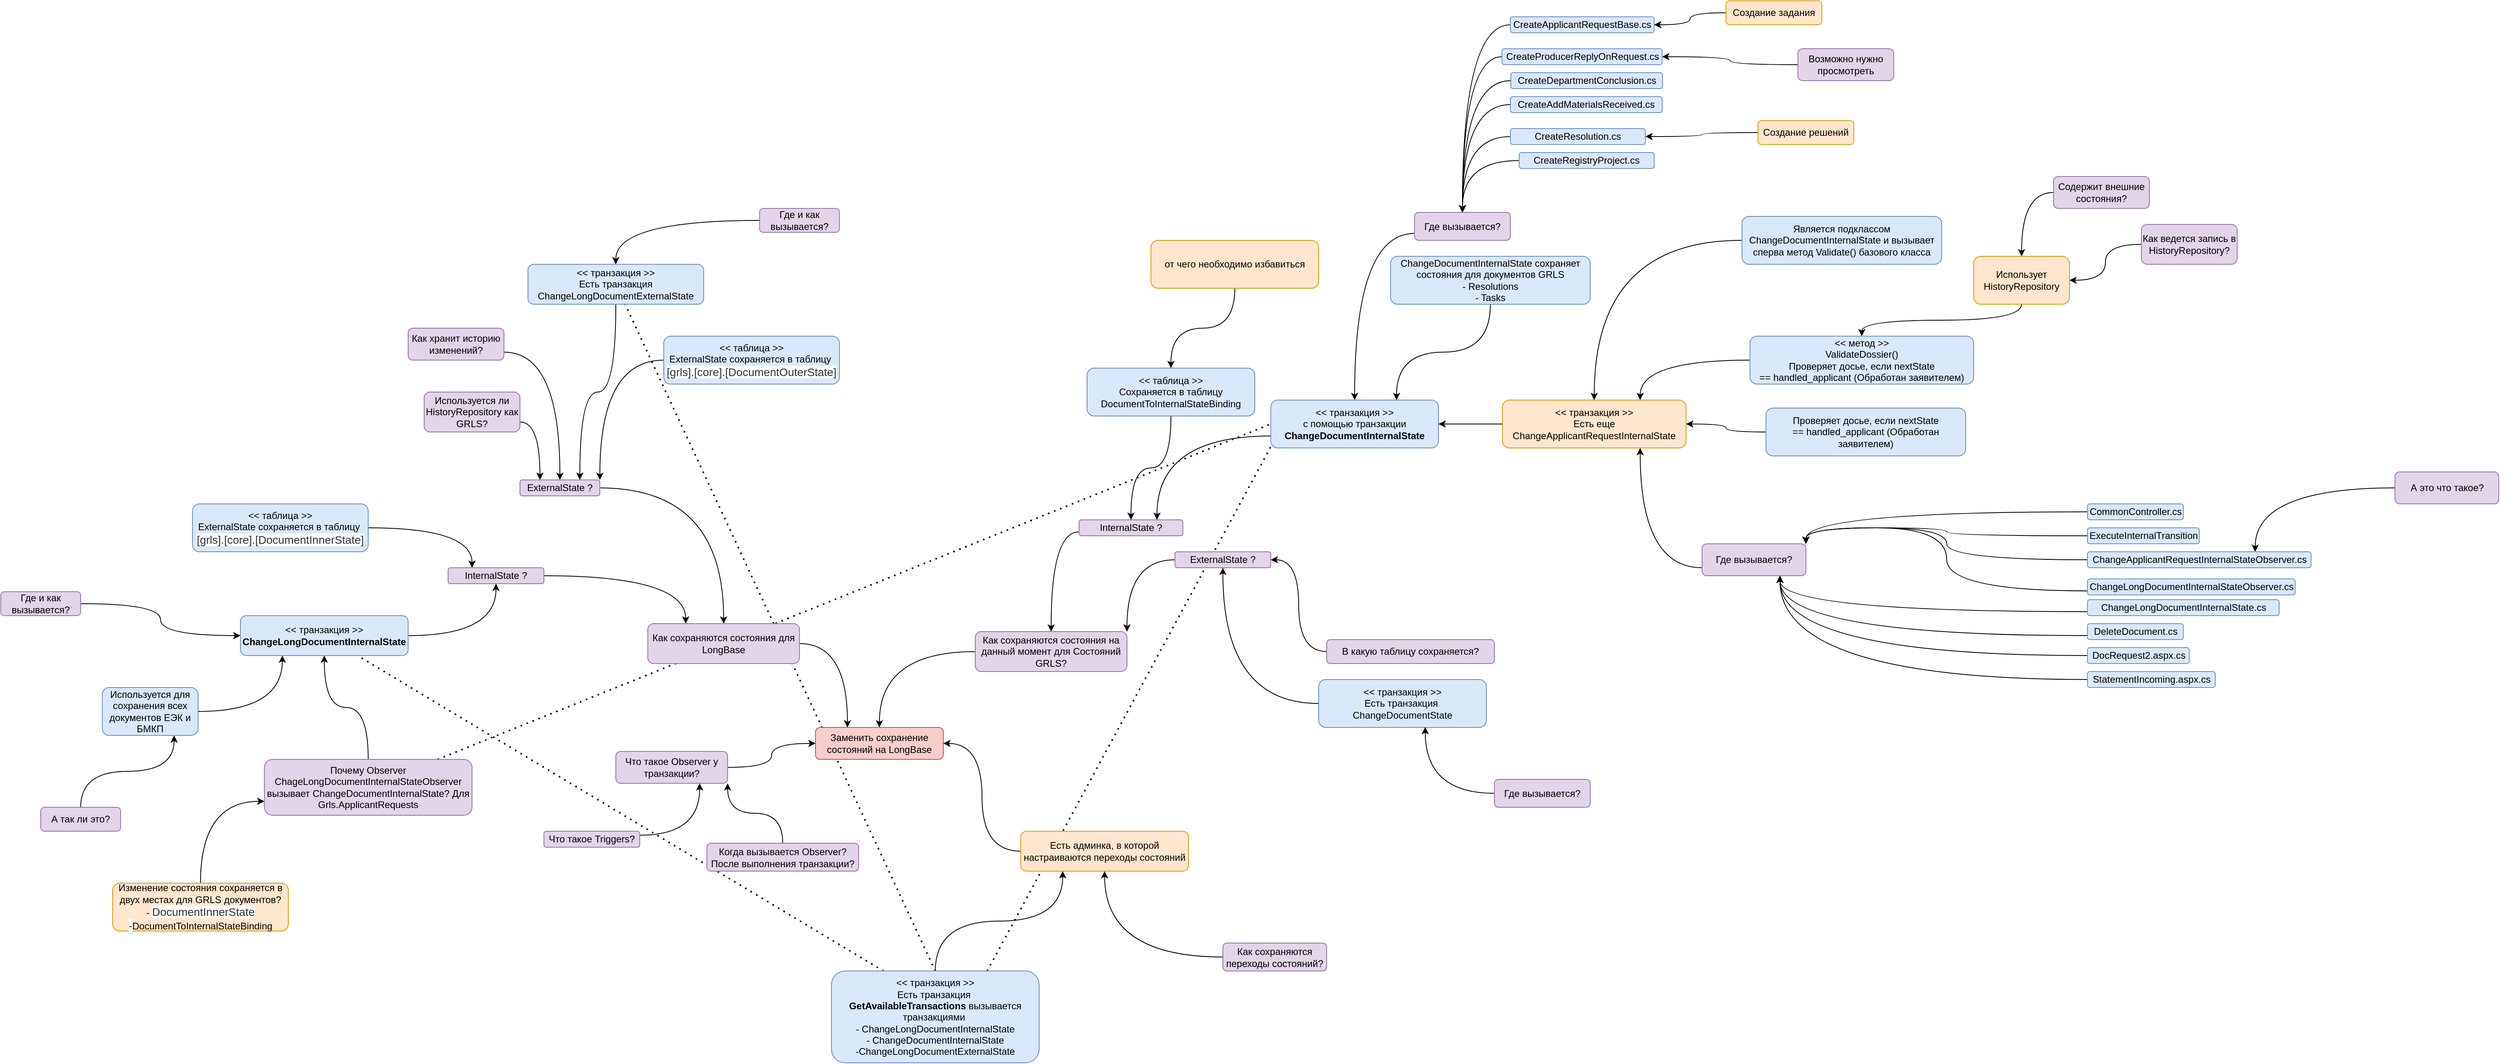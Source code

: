 <mxfile version="20.5.3" type="github">
  <diagram id="qM3AAim5_I2P72xAHU8p" name="Страница 1">
    <mxGraphModel dx="2125" dy="2012" grid="1" gridSize="10" guides="1" tooltips="1" connect="1" arrows="1" fold="1" page="1" pageScale="1" pageWidth="827" pageHeight="1169" math="0" shadow="0">
      <root>
        <mxCell id="0" />
        <mxCell id="1" parent="0" />
        <mxCell id="UocfNX80_2cdvI--xIj--90" value="" style="endArrow=none;dashed=1;html=1;dashPattern=1 3;strokeWidth=2;rounded=0;curved=1;entryX=0;entryY=0.5;entryDx=0;entryDy=0;exitX=0.75;exitY=0;exitDx=0;exitDy=0;" edge="1" parent="1" source="UocfNX80_2cdvI--xIj--88">
          <mxGeometry width="50" height="50" relative="1" as="geometry">
            <mxPoint x="-103.077" y="410" as="sourcePoint" />
            <mxPoint x="940" y="-10" as="targetPoint" />
          </mxGeometry>
        </mxCell>
        <mxCell id="UocfNX80_2cdvI--xIj--91" value="" style="endArrow=none;dashed=1;html=1;dashPattern=1 3;strokeWidth=2;rounded=0;curved=1;exitX=0.25;exitY=0;exitDx=0;exitDy=0;" edge="1" parent="1" source="UocfNX80_2cdvI--xIj--88" target="UocfNX80_2cdvI--xIj--20">
          <mxGeometry width="50" height="50" relative="1" as="geometry">
            <mxPoint x="585" y="675" as="sourcePoint" />
            <mxPoint x="950" as="targetPoint" />
          </mxGeometry>
        </mxCell>
        <mxCell id="UocfNX80_2cdvI--xIj--92" value="" style="endArrow=none;dashed=1;html=1;dashPattern=1 3;strokeWidth=2;rounded=0;curved=1;exitX=0.5;exitY=0;exitDx=0;exitDy=0;" edge="1" parent="1" source="UocfNX80_2cdvI--xIj--88" target="UocfNX80_2cdvI--xIj--81">
          <mxGeometry width="50" height="50" relative="1" as="geometry">
            <mxPoint x="455" y="675" as="sourcePoint" />
            <mxPoint x="-203.333" y="280" as="targetPoint" />
          </mxGeometry>
        </mxCell>
        <mxCell id="UocfNX80_2cdvI--xIj--61" value="" style="endArrow=none;dashed=1;html=1;dashPattern=1 3;strokeWidth=2;rounded=0;curved=1;entryX=0;entryY=0.5;entryDx=0;entryDy=0;" edge="1" parent="1" source="UocfNX80_2cdvI--xIj--59" target="UocfNX80_2cdvI--xIj--4">
          <mxGeometry width="50" height="50" relative="1" as="geometry">
            <mxPoint x="110" y="310" as="sourcePoint" />
            <mxPoint x="160" y="260" as="targetPoint" />
          </mxGeometry>
        </mxCell>
        <mxCell id="UocfNX80_2cdvI--xIj--1" value="Заменить сохранение состояний на LongBase" style="rounded=1;whiteSpace=wrap;html=1;fillColor=#f8cecc;strokeColor=#b85450;" vertex="1" parent="1">
          <mxGeometry x="360" y="360" width="160" height="40" as="geometry" />
        </mxCell>
        <mxCell id="UocfNX80_2cdvI--xIj--3" style="edgeStyle=orthogonalEdgeStyle;rounded=0;orthogonalLoop=1;jettySize=auto;html=1;curved=1;" edge="1" parent="1" source="UocfNX80_2cdvI--xIj--2" target="UocfNX80_2cdvI--xIj--1">
          <mxGeometry relative="1" as="geometry" />
        </mxCell>
        <mxCell id="UocfNX80_2cdvI--xIj--2" value="Как сохраняются состояния на данный момент для Состояний GRLS?" style="rounded=1;whiteSpace=wrap;html=1;fillColor=#e1d5e7;strokeColor=#9673a6;" vertex="1" parent="1">
          <mxGeometry x="560" y="240" width="190" height="50" as="geometry" />
        </mxCell>
        <mxCell id="UocfNX80_2cdvI--xIj--5" style="edgeStyle=orthogonalEdgeStyle;curved=1;rounded=0;orthogonalLoop=1;jettySize=auto;html=1;entryX=0.75;entryY=0;entryDx=0;entryDy=0;exitX=0;exitY=0.75;exitDx=0;exitDy=0;" edge="1" parent="1" source="UocfNX80_2cdvI--xIj--4" target="UocfNX80_2cdvI--xIj--8">
          <mxGeometry relative="1" as="geometry" />
        </mxCell>
        <mxCell id="UocfNX80_2cdvI--xIj--4" value="&amp;lt;&amp;lt; транзакция &amp;gt;&amp;gt;&lt;br&gt;с помощью транзакции&lt;br&gt;&lt;b&gt;ChangeDocumentInternalState&lt;/b&gt;" style="rounded=1;whiteSpace=wrap;html=1;fillColor=#dae8fc;strokeColor=#6c8ebf;" vertex="1" parent="1">
          <mxGeometry x="930" y="-50" width="210" height="60" as="geometry" />
        </mxCell>
        <mxCell id="UocfNX80_2cdvI--xIj--7" style="edgeStyle=orthogonalEdgeStyle;curved=1;rounded=0;orthogonalLoop=1;jettySize=auto;html=1;entryX=1;entryY=0;entryDx=0;entryDy=0;" edge="1" parent="1" source="UocfNX80_2cdvI--xIj--6" target="UocfNX80_2cdvI--xIj--2">
          <mxGeometry relative="1" as="geometry" />
        </mxCell>
        <mxCell id="UocfNX80_2cdvI--xIj--6" value="ExternalState ?" style="rounded=1;whiteSpace=wrap;html=1;fillColor=#e1d5e7;strokeColor=#9673a6;" vertex="1" parent="1">
          <mxGeometry x="810" y="140" width="120" height="20" as="geometry" />
        </mxCell>
        <mxCell id="UocfNX80_2cdvI--xIj--9" style="edgeStyle=orthogonalEdgeStyle;curved=1;rounded=0;orthogonalLoop=1;jettySize=auto;html=1;exitX=0;exitY=0.75;exitDx=0;exitDy=0;" edge="1" parent="1" source="UocfNX80_2cdvI--xIj--8" target="UocfNX80_2cdvI--xIj--2">
          <mxGeometry relative="1" as="geometry" />
        </mxCell>
        <mxCell id="UocfNX80_2cdvI--xIj--8" value="InternalState ?" style="rounded=1;whiteSpace=wrap;html=1;fillColor=#e1d5e7;strokeColor=#9673a6;" vertex="1" parent="1">
          <mxGeometry x="690" y="100" width="130" height="20" as="geometry" />
        </mxCell>
        <mxCell id="UocfNX80_2cdvI--xIj--11" style="edgeStyle=orthogonalEdgeStyle;curved=1;rounded=0;orthogonalLoop=1;jettySize=auto;html=1;entryX=0.75;entryY=0;entryDx=0;entryDy=0;" edge="1" parent="1" source="UocfNX80_2cdvI--xIj--10" target="UocfNX80_2cdvI--xIj--4">
          <mxGeometry relative="1" as="geometry" />
        </mxCell>
        <mxCell id="UocfNX80_2cdvI--xIj--10" value="ChangeDocumentInternalState сохраняет состояния для документов GRLS&lt;br&gt;- Resolutions&lt;br&gt;- Tasks" style="rounded=1;whiteSpace=wrap;html=1;strokeColor=#6c8ebf;fillColor=#dae8fc;" vertex="1" parent="1">
          <mxGeometry x="1080" y="-230" width="250" height="60" as="geometry" />
        </mxCell>
        <mxCell id="UocfNX80_2cdvI--xIj--13" style="edgeStyle=orthogonalEdgeStyle;curved=1;rounded=0;orthogonalLoop=1;jettySize=auto;html=1;" edge="1" parent="1" source="UocfNX80_2cdvI--xIj--12" target="UocfNX80_2cdvI--xIj--4">
          <mxGeometry relative="1" as="geometry" />
        </mxCell>
        <mxCell id="UocfNX80_2cdvI--xIj--12" value="&amp;lt;&amp;lt; транзакция &amp;gt;&amp;gt;&lt;br&gt;Есть еще ChangeApplicantRequestInternalState" style="rounded=1;whiteSpace=wrap;html=1;fillColor=#ffe6cc;strokeColor=#d79b00;" vertex="1" parent="1">
          <mxGeometry x="1220" y="-50" width="230" height="60" as="geometry" />
        </mxCell>
        <mxCell id="UocfNX80_2cdvI--xIj--15" style="edgeStyle=orthogonalEdgeStyle;curved=1;rounded=0;orthogonalLoop=1;jettySize=auto;html=1;entryX=0.25;entryY=0;entryDx=0;entryDy=0;" edge="1" parent="1" source="UocfNX80_2cdvI--xIj--14" target="UocfNX80_2cdvI--xIj--1">
          <mxGeometry relative="1" as="geometry" />
        </mxCell>
        <mxCell id="UocfNX80_2cdvI--xIj--14" value="Как сохраняются состояния для LongBase" style="rounded=1;whiteSpace=wrap;html=1;fillColor=#e1d5e7;strokeColor=#9673a6;" vertex="1" parent="1">
          <mxGeometry x="150" y="230" width="190" height="50" as="geometry" />
        </mxCell>
        <mxCell id="UocfNX80_2cdvI--xIj--18" style="edgeStyle=orthogonalEdgeStyle;curved=1;rounded=0;orthogonalLoop=1;jettySize=auto;html=1;entryX=0.25;entryY=0;entryDx=0;entryDy=0;" edge="1" parent="1" source="UocfNX80_2cdvI--xIj--16" target="UocfNX80_2cdvI--xIj--14">
          <mxGeometry relative="1" as="geometry" />
        </mxCell>
        <mxCell id="UocfNX80_2cdvI--xIj--16" value="InternalState ?" style="rounded=1;whiteSpace=wrap;html=1;fillColor=#e1d5e7;strokeColor=#9673a6;" vertex="1" parent="1">
          <mxGeometry x="-100" y="160" width="120" height="20" as="geometry" />
        </mxCell>
        <mxCell id="UocfNX80_2cdvI--xIj--19" style="edgeStyle=orthogonalEdgeStyle;curved=1;rounded=0;orthogonalLoop=1;jettySize=auto;html=1;entryX=0.5;entryY=0;entryDx=0;entryDy=0;" edge="1" parent="1" source="UocfNX80_2cdvI--xIj--17" target="UocfNX80_2cdvI--xIj--14">
          <mxGeometry relative="1" as="geometry" />
        </mxCell>
        <mxCell id="UocfNX80_2cdvI--xIj--17" value="ExternalState ?" style="rounded=1;whiteSpace=wrap;html=1;fillColor=#e1d5e7;strokeColor=#9673a6;" vertex="1" parent="1">
          <mxGeometry x="-10" y="50" width="100" height="20" as="geometry" />
        </mxCell>
        <mxCell id="UocfNX80_2cdvI--xIj--21" style="edgeStyle=orthogonalEdgeStyle;curved=1;rounded=0;orthogonalLoop=1;jettySize=auto;html=1;" edge="1" parent="1" source="UocfNX80_2cdvI--xIj--20" target="UocfNX80_2cdvI--xIj--16">
          <mxGeometry relative="1" as="geometry" />
        </mxCell>
        <mxCell id="UocfNX80_2cdvI--xIj--20" value="&amp;lt;&amp;lt; транзакция &amp;gt;&amp;gt;&lt;br&gt;&lt;b&gt;ChangeLongDocumentInternalState&lt;/b&gt;" style="rounded=1;whiteSpace=wrap;html=1;fillColor=#dae8fc;strokeColor=#6c8ebf;" vertex="1" parent="1">
          <mxGeometry x="-360" y="220" width="210" height="50" as="geometry" />
        </mxCell>
        <mxCell id="UocfNX80_2cdvI--xIj--24" style="edgeStyle=orthogonalEdgeStyle;curved=1;rounded=0;orthogonalLoop=1;jettySize=auto;html=1;entryX=0.25;entryY=1;entryDx=0;entryDy=0;" edge="1" parent="1" source="UocfNX80_2cdvI--xIj--23" target="UocfNX80_2cdvI--xIj--20">
          <mxGeometry relative="1" as="geometry" />
        </mxCell>
        <mxCell id="UocfNX80_2cdvI--xIj--23" value="Используется для сохранения всех документов ЕЭК и БМКП" style="rounded=1;whiteSpace=wrap;html=1;strokeColor=#6c8ebf;fillColor=#dae8fc;" vertex="1" parent="1">
          <mxGeometry x="-533" y="310" width="120" height="60" as="geometry" />
        </mxCell>
        <mxCell id="UocfNX80_2cdvI--xIj--26" style="edgeStyle=orthogonalEdgeStyle;curved=1;rounded=0;orthogonalLoop=1;jettySize=auto;html=1;entryX=0.75;entryY=1;entryDx=0;entryDy=0;" edge="1" parent="1" source="UocfNX80_2cdvI--xIj--25" target="UocfNX80_2cdvI--xIj--23">
          <mxGeometry relative="1" as="geometry" />
        </mxCell>
        <mxCell id="UocfNX80_2cdvI--xIj--25" value="А так ли это?" style="rounded=1;whiteSpace=wrap;html=1;strokeColor=#9673a6;fillColor=#e1d5e7;" vertex="1" parent="1">
          <mxGeometry x="-610" y="460" width="100" height="30" as="geometry" />
        </mxCell>
        <mxCell id="UocfNX80_2cdvI--xIj--28" style="edgeStyle=orthogonalEdgeStyle;curved=1;rounded=0;orthogonalLoop=1;jettySize=auto;html=1;entryX=0.75;entryY=0;entryDx=0;entryDy=0;" edge="1" parent="1" source="UocfNX80_2cdvI--xIj--27" target="UocfNX80_2cdvI--xIj--12">
          <mxGeometry relative="1" as="geometry" />
        </mxCell>
        <mxCell id="UocfNX80_2cdvI--xIj--27" value="&amp;lt;&amp;lt; метод &amp;gt;&amp;gt;&lt;br&gt;ValidateDossier()&lt;br&gt;Проверяет досье, если nextState ==&amp;nbsp;handled_applicant (Обработан заявителем)" style="rounded=1;whiteSpace=wrap;html=1;strokeColor=#6c8ebf;fillColor=#dae8fc;" vertex="1" parent="1">
          <mxGeometry x="1530" y="-130" width="280" height="60" as="geometry" />
        </mxCell>
        <mxCell id="UocfNX80_2cdvI--xIj--30" style="edgeStyle=orthogonalEdgeStyle;curved=1;rounded=0;orthogonalLoop=1;jettySize=auto;html=1;" edge="1" parent="1" source="UocfNX80_2cdvI--xIj--29" target="UocfNX80_2cdvI--xIj--12">
          <mxGeometry relative="1" as="geometry" />
        </mxCell>
        <mxCell id="UocfNX80_2cdvI--xIj--29" value="Проверяет досье, если nextState ==&amp;nbsp;handled_applicant (Обработан заявителем)" style="rounded=1;whiteSpace=wrap;html=1;strokeColor=#6c8ebf;fillColor=#dae8fc;" vertex="1" parent="1">
          <mxGeometry x="1550" y="-40" width="250" height="60" as="geometry" />
        </mxCell>
        <mxCell id="UocfNX80_2cdvI--xIj--34" style="edgeStyle=orthogonalEdgeStyle;curved=1;rounded=0;orthogonalLoop=1;jettySize=auto;html=1;entryX=0.5;entryY=0;entryDx=0;entryDy=0;" edge="1" parent="1" source="UocfNX80_2cdvI--xIj--33" target="UocfNX80_2cdvI--xIj--27">
          <mxGeometry relative="1" as="geometry" />
        </mxCell>
        <mxCell id="UocfNX80_2cdvI--xIj--33" value="Использует HistoryRepository" style="rounded=1;whiteSpace=wrap;html=1;strokeColor=#d79b00;fillColor=#ffe6cc;" vertex="1" parent="1">
          <mxGeometry x="1810" y="-230" width="120" height="60" as="geometry" />
        </mxCell>
        <mxCell id="UocfNX80_2cdvI--xIj--36" style="edgeStyle=orthogonalEdgeStyle;curved=1;rounded=0;orthogonalLoop=1;jettySize=auto;html=1;exitX=0;exitY=0.5;exitDx=0;exitDy=0;" edge="1" parent="1" source="UocfNX80_2cdvI--xIj--35" target="UocfNX80_2cdvI--xIj--33">
          <mxGeometry relative="1" as="geometry" />
        </mxCell>
        <mxCell id="UocfNX80_2cdvI--xIj--35" value="Содержит внешние состояния?" style="rounded=1;whiteSpace=wrap;html=1;strokeColor=#9673a6;fillColor=#e1d5e7;" vertex="1" parent="1">
          <mxGeometry x="1910" y="-330" width="120" height="40" as="geometry" />
        </mxCell>
        <mxCell id="UocfNX80_2cdvI--xIj--38" style="edgeStyle=orthogonalEdgeStyle;curved=1;rounded=0;orthogonalLoop=1;jettySize=auto;html=1;" edge="1" parent="1" source="UocfNX80_2cdvI--xIj--37" target="UocfNX80_2cdvI--xIj--33">
          <mxGeometry relative="1" as="geometry" />
        </mxCell>
        <mxCell id="UocfNX80_2cdvI--xIj--37" value="Как ведется запись в HistoryRepository?" style="rounded=1;whiteSpace=wrap;html=1;strokeColor=#9673a6;fillColor=#e1d5e7;" vertex="1" parent="1">
          <mxGeometry x="2020" y="-270" width="120" height="50" as="geometry" />
        </mxCell>
        <mxCell id="UocfNX80_2cdvI--xIj--40" style="edgeStyle=orthogonalEdgeStyle;curved=1;rounded=0;orthogonalLoop=1;jettySize=auto;html=1;exitX=0;exitY=0.75;exitDx=0;exitDy=0;" edge="1" parent="1" source="UocfNX80_2cdvI--xIj--39" target="UocfNX80_2cdvI--xIj--4">
          <mxGeometry relative="1" as="geometry" />
        </mxCell>
        <mxCell id="UocfNX80_2cdvI--xIj--39" value="Где вызывается?" style="rounded=1;whiteSpace=wrap;html=1;strokeColor=#9673a6;fillColor=#e1d5e7;" vertex="1" parent="1">
          <mxGeometry x="1110" y="-285" width="120" height="35" as="geometry" />
        </mxCell>
        <mxCell id="UocfNX80_2cdvI--xIj--42" style="edgeStyle=orthogonalEdgeStyle;curved=1;rounded=0;orthogonalLoop=1;jettySize=auto;html=1;entryX=1;entryY=0;entryDx=0;entryDy=0;" edge="1" parent="1" source="UocfNX80_2cdvI--xIj--41" target="UocfNX80_2cdvI--xIj--17">
          <mxGeometry relative="1" as="geometry" />
        </mxCell>
        <mxCell id="UocfNX80_2cdvI--xIj--41" value="&amp;lt;&amp;lt; таблица &amp;gt;&amp;gt;&lt;br&gt;ExternalState сохраняется в таблицу&amp;nbsp;&lt;br&gt;&lt;span style=&quot;color: rgb(51, 51, 51); font-family: Arial, sans-serif; font-size: 14px; text-align: start; background-color: rgb(255, 255, 255);&quot; class=&quot;error&quot;&gt;[grls]&lt;/span&gt;&lt;span style=&quot;color: rgb(51, 51, 51); font-family: Arial, sans-serif; font-size: 14px; text-align: start; background-color: rgb(255, 255, 255);&quot;&gt;.&lt;/span&gt;&lt;span style=&quot;color: rgb(51, 51, 51); font-family: Arial, sans-serif; font-size: 14px; text-align: start; background-color: rgb(255, 255, 255);&quot; class=&quot;error&quot;&gt;[core]&lt;/span&gt;&lt;span style=&quot;color: rgb(51, 51, 51); font-family: Arial, sans-serif; font-size: 14px; text-align: start; background-color: rgb(255, 255, 255);&quot;&gt;.&lt;/span&gt;&lt;span style=&quot;color: rgb(51, 51, 51); font-family: Arial, sans-serif; font-size: 14px; text-align: start; background-color: rgb(255, 255, 255);&quot; class=&quot;error&quot;&gt;[DocumentOuterState]&lt;/span&gt;" style="rounded=1;whiteSpace=wrap;html=1;strokeColor=#6c8ebf;fillColor=#dae8fc;" vertex="1" parent="1">
          <mxGeometry x="170" y="-130" width="220" height="60" as="geometry" />
        </mxCell>
        <mxCell id="UocfNX80_2cdvI--xIj--44" style="edgeStyle=orthogonalEdgeStyle;curved=1;rounded=0;orthogonalLoop=1;jettySize=auto;html=1;entryX=0.25;entryY=0;entryDx=0;entryDy=0;" edge="1" parent="1" source="UocfNX80_2cdvI--xIj--43" target="UocfNX80_2cdvI--xIj--16">
          <mxGeometry relative="1" as="geometry" />
        </mxCell>
        <mxCell id="UocfNX80_2cdvI--xIj--43" value="&amp;lt;&amp;lt; таблица &amp;gt;&amp;gt;&lt;br&gt;ExternalState сохраняется в таблицу&amp;nbsp;&lt;br&gt;&lt;span style=&quot;color: rgb(51, 51, 51); font-family: Arial, sans-serif; font-size: 14px; text-align: start; background-color: rgb(255, 255, 255);&quot; class=&quot;error&quot;&gt;[grls]&lt;/span&gt;&lt;span style=&quot;color: rgb(51, 51, 51); font-family: Arial, sans-serif; font-size: 14px; text-align: start; background-color: rgb(255, 255, 255);&quot;&gt;.&lt;/span&gt;&lt;span style=&quot;color: rgb(51, 51, 51); font-family: Arial, sans-serif; font-size: 14px; text-align: start; background-color: rgb(255, 255, 255);&quot; class=&quot;error&quot;&gt;[core]&lt;/span&gt;&lt;span style=&quot;color: rgb(51, 51, 51); font-family: Arial, sans-serif; font-size: 14px; text-align: start; background-color: rgb(255, 255, 255);&quot;&gt;.&lt;/span&gt;&lt;span style=&quot;color: rgb(51, 51, 51); font-family: Arial, sans-serif; font-size: 14px; text-align: start; background-color: rgb(255, 255, 255);&quot; class=&quot;error&quot;&gt;[DocumentInnerState]&lt;/span&gt;" style="rounded=1;whiteSpace=wrap;html=1;strokeColor=#6c8ebf;fillColor=#dae8fc;" vertex="1" parent="1">
          <mxGeometry x="-420" y="80" width="220" height="60" as="geometry" />
        </mxCell>
        <mxCell id="UocfNX80_2cdvI--xIj--46" style="edgeStyle=orthogonalEdgeStyle;curved=1;rounded=0;orthogonalLoop=1;jettySize=auto;html=1;" edge="1" parent="1" source="UocfNX80_2cdvI--xIj--45" target="UocfNX80_2cdvI--xIj--8">
          <mxGeometry relative="1" as="geometry" />
        </mxCell>
        <mxCell id="UocfNX80_2cdvI--xIj--45" value="&amp;lt;&amp;lt; таблица &amp;gt;&amp;gt;&lt;br&gt;Сохраняется в таблицу&lt;br&gt;DocumentToInternalStateBinding" style="rounded=1;whiteSpace=wrap;html=1;fillColor=#dae8fc;strokeColor=#6c8ebf;" vertex="1" parent="1">
          <mxGeometry x="700" y="-90" width="210" height="60" as="geometry" />
        </mxCell>
        <mxCell id="UocfNX80_2cdvI--xIj--48" style="edgeStyle=orthogonalEdgeStyle;curved=1;rounded=0;orthogonalLoop=1;jettySize=auto;html=1;" edge="1" parent="1" source="UocfNX80_2cdvI--xIj--47" target="UocfNX80_2cdvI--xIj--45">
          <mxGeometry relative="1" as="geometry" />
        </mxCell>
        <mxCell id="UocfNX80_2cdvI--xIj--47" value="от чего необходимо избавиться" style="rounded=1;whiteSpace=wrap;html=1;fillColor=#ffe6cc;strokeColor=#d79b00;" vertex="1" parent="1">
          <mxGeometry x="780" y="-250" width="210" height="60" as="geometry" />
        </mxCell>
        <mxCell id="UocfNX80_2cdvI--xIj--50" style="edgeStyle=orthogonalEdgeStyle;curved=1;rounded=0;orthogonalLoop=1;jettySize=auto;html=1;entryX=1;entryY=0.5;entryDx=0;entryDy=0;" edge="1" parent="1" source="UocfNX80_2cdvI--xIj--49" target="UocfNX80_2cdvI--xIj--6">
          <mxGeometry relative="1" as="geometry" />
        </mxCell>
        <mxCell id="UocfNX80_2cdvI--xIj--49" value="В какую таблицу сохраняется?" style="rounded=1;whiteSpace=wrap;html=1;fillColor=#e1d5e7;strokeColor=#9673a6;" vertex="1" parent="1">
          <mxGeometry x="1000" y="250" width="210" height="30" as="geometry" />
        </mxCell>
        <mxCell id="UocfNX80_2cdvI--xIj--52" style="edgeStyle=orthogonalEdgeStyle;curved=1;rounded=0;orthogonalLoop=1;jettySize=auto;html=1;entryX=0.75;entryY=1;entryDx=0;entryDy=0;exitX=0;exitY=0.75;exitDx=0;exitDy=0;" edge="1" parent="1" source="UocfNX80_2cdvI--xIj--51" target="UocfNX80_2cdvI--xIj--12">
          <mxGeometry relative="1" as="geometry" />
        </mxCell>
        <mxCell id="UocfNX80_2cdvI--xIj--51" value="Где вызывается?" style="rounded=1;whiteSpace=wrap;html=1;strokeColor=#9673a6;fillColor=#e1d5e7;" vertex="1" parent="1">
          <mxGeometry x="1470" y="130" width="130" height="40" as="geometry" />
        </mxCell>
        <mxCell id="UocfNX80_2cdvI--xIj--54" style="edgeStyle=orthogonalEdgeStyle;curved=1;rounded=0;orthogonalLoop=1;jettySize=auto;html=1;exitX=1;exitY=0.75;exitDx=0;exitDy=0;entryX=0.25;entryY=0;entryDx=0;entryDy=0;" edge="1" parent="1" source="UocfNX80_2cdvI--xIj--53" target="UocfNX80_2cdvI--xIj--17">
          <mxGeometry relative="1" as="geometry" />
        </mxCell>
        <mxCell id="UocfNX80_2cdvI--xIj--53" value="Используется ли HistoryRepository как GRLS?" style="rounded=1;whiteSpace=wrap;html=1;strokeColor=#9673a6;fillColor=#e1d5e7;" vertex="1" parent="1">
          <mxGeometry x="-130" y="-60" width="120" height="50" as="geometry" />
        </mxCell>
        <mxCell id="UocfNX80_2cdvI--xIj--58" style="edgeStyle=orthogonalEdgeStyle;curved=1;rounded=0;orthogonalLoop=1;jettySize=auto;html=1;" edge="1" parent="1" source="UocfNX80_2cdvI--xIj--55" target="UocfNX80_2cdvI--xIj--1">
          <mxGeometry relative="1" as="geometry" />
        </mxCell>
        <mxCell id="UocfNX80_2cdvI--xIj--55" value="Что такое Observer у транзакции?" style="rounded=1;whiteSpace=wrap;html=1;fillColor=#e1d5e7;strokeColor=#9673a6;" vertex="1" parent="1">
          <mxGeometry x="110" y="390" width="140" height="40" as="geometry" />
        </mxCell>
        <mxCell id="UocfNX80_2cdvI--xIj--57" style="edgeStyle=orthogonalEdgeStyle;curved=1;rounded=0;orthogonalLoop=1;jettySize=auto;html=1;entryX=0.75;entryY=1;entryDx=0;entryDy=0;exitX=1;exitY=0.25;exitDx=0;exitDy=0;" edge="1" parent="1" source="UocfNX80_2cdvI--xIj--56" target="UocfNX80_2cdvI--xIj--55">
          <mxGeometry relative="1" as="geometry" />
        </mxCell>
        <mxCell id="UocfNX80_2cdvI--xIj--56" value="Что такое Triggers?" style="rounded=1;whiteSpace=wrap;html=1;fillColor=#e1d5e7;strokeColor=#9673a6;" vertex="1" parent="1">
          <mxGeometry x="20" y="490" width="120" height="20" as="geometry" />
        </mxCell>
        <mxCell id="UocfNX80_2cdvI--xIj--60" style="edgeStyle=orthogonalEdgeStyle;curved=1;rounded=0;orthogonalLoop=1;jettySize=auto;html=1;" edge="1" parent="1" source="UocfNX80_2cdvI--xIj--59" target="UocfNX80_2cdvI--xIj--20">
          <mxGeometry relative="1" as="geometry" />
        </mxCell>
        <mxCell id="UocfNX80_2cdvI--xIj--59" value="Почему Observer&lt;br&gt;ChageLongDocumentInternalStateObserver вызывает ChangeDocumentInternalState? Для Grls.ApplicantRequests" style="rounded=1;whiteSpace=wrap;html=1;fillColor=#e1d5e7;strokeColor=#9673a6;" vertex="1" parent="1">
          <mxGeometry x="-330" y="400" width="260" height="70" as="geometry" />
        </mxCell>
        <mxCell id="UocfNX80_2cdvI--xIj--63" style="edgeStyle=orthogonalEdgeStyle;curved=1;rounded=0;orthogonalLoop=1;jettySize=auto;html=1;entryX=0;entryY=0.75;entryDx=0;entryDy=0;" edge="1" parent="1" source="UocfNX80_2cdvI--xIj--62" target="UocfNX80_2cdvI--xIj--59">
          <mxGeometry relative="1" as="geometry" />
        </mxCell>
        <mxCell id="UocfNX80_2cdvI--xIj--62" value="Изменение состояния сохраняется в двух местах для GRLS документов?&lt;br&gt;-&amp;nbsp;&lt;span style=&quot;color: rgb(51, 51, 51); font-family: Arial, sans-serif; font-size: 14px; text-align: start; background-color: rgb(255, 255, 255);&quot;&gt;DocumentInnerState&lt;br&gt;-&lt;/span&gt;DocumentToInternalStateBinding&lt;span style=&quot;color: rgb(51, 51, 51); font-family: Arial, sans-serif; font-size: 14px; text-align: start; background-color: rgb(255, 255, 255);&quot;&gt;&lt;br&gt;&lt;/span&gt;" style="rounded=1;whiteSpace=wrap;html=1;strokeColor=#d79b00;fillColor=#ffe6cc;" vertex="1" parent="1">
          <mxGeometry x="-520" y="555" width="220" height="60" as="geometry" />
        </mxCell>
        <mxCell id="UocfNX80_2cdvI--xIj--65" style="edgeStyle=orthogonalEdgeStyle;curved=1;rounded=0;orthogonalLoop=1;jettySize=auto;html=1;entryX=1;entryY=1;entryDx=0;entryDy=0;" edge="1" parent="1" source="UocfNX80_2cdvI--xIj--64" target="UocfNX80_2cdvI--xIj--55">
          <mxGeometry relative="1" as="geometry" />
        </mxCell>
        <mxCell id="UocfNX80_2cdvI--xIj--64" value="Когда вызывается Observer?&lt;br&gt;После выполнения транзакции?" style="rounded=1;whiteSpace=wrap;html=1;fillColor=#e1d5e7;strokeColor=#9673a6;" vertex="1" parent="1">
          <mxGeometry x="224" y="505" width="190" height="35" as="geometry" />
        </mxCell>
        <mxCell id="UocfNX80_2cdvI--xIj--69" style="edgeStyle=orthogonalEdgeStyle;curved=1;rounded=0;orthogonalLoop=1;jettySize=auto;html=1;entryX=0.5;entryY=0;entryDx=0;entryDy=0;" edge="1" parent="1" source="UocfNX80_2cdvI--xIj--68" target="UocfNX80_2cdvI--xIj--12">
          <mxGeometry relative="1" as="geometry" />
        </mxCell>
        <mxCell id="UocfNX80_2cdvI--xIj--68" value="Является подклассом ChangeDocumentInternalState и вызывает сперва метод Validate() базового класса" style="rounded=1;whiteSpace=wrap;html=1;strokeColor=#6c8ebf;fillColor=#dae8fc;" vertex="1" parent="1">
          <mxGeometry x="1520" y="-280" width="250" height="60" as="geometry" />
        </mxCell>
        <mxCell id="UocfNX80_2cdvI--xIj--72" style="edgeStyle=orthogonalEdgeStyle;curved=1;rounded=0;orthogonalLoop=1;jettySize=auto;html=1;entryX=0.5;entryY=1;entryDx=0;entryDy=0;" edge="1" parent="1" source="UocfNX80_2cdvI--xIj--71" target="UocfNX80_2cdvI--xIj--6">
          <mxGeometry relative="1" as="geometry" />
        </mxCell>
        <mxCell id="UocfNX80_2cdvI--xIj--71" value="&amp;lt;&amp;lt; транзакция &amp;gt;&amp;gt;&lt;br&gt;Есть транзакция&amp;nbsp;&lt;br&gt;ChangeDocumentState" style="rounded=1;whiteSpace=wrap;html=1;fillColor=#dae8fc;strokeColor=#6c8ebf;" vertex="1" parent="1">
          <mxGeometry x="990" y="300" width="210" height="60" as="geometry" />
        </mxCell>
        <mxCell id="UocfNX80_2cdvI--xIj--74" style="edgeStyle=orthogonalEdgeStyle;curved=1;rounded=0;orthogonalLoop=1;jettySize=auto;html=1;entryX=0.635;entryY=0.992;entryDx=0;entryDy=0;entryPerimeter=0;" edge="1" parent="1" source="UocfNX80_2cdvI--xIj--73" target="UocfNX80_2cdvI--xIj--71">
          <mxGeometry relative="1" as="geometry" />
        </mxCell>
        <mxCell id="UocfNX80_2cdvI--xIj--73" value="Где вызывается?" style="rounded=1;whiteSpace=wrap;html=1;strokeColor=#9673a6;fillColor=#e1d5e7;" vertex="1" parent="1">
          <mxGeometry x="1210" y="425" width="120" height="35" as="geometry" />
        </mxCell>
        <mxCell id="UocfNX80_2cdvI--xIj--76" style="edgeStyle=orthogonalEdgeStyle;curved=1;rounded=0;orthogonalLoop=1;jettySize=auto;html=1;exitX=1;exitY=0.75;exitDx=0;exitDy=0;" edge="1" parent="1" source="UocfNX80_2cdvI--xIj--75" target="UocfNX80_2cdvI--xIj--17">
          <mxGeometry relative="1" as="geometry" />
        </mxCell>
        <mxCell id="UocfNX80_2cdvI--xIj--75" value="Как хранит историю изменений?" style="rounded=1;whiteSpace=wrap;html=1;strokeColor=#9673a6;fillColor=#e1d5e7;" vertex="1" parent="1">
          <mxGeometry x="-150" y="-140" width="120" height="40" as="geometry" />
        </mxCell>
        <mxCell id="UocfNX80_2cdvI--xIj--78" style="edgeStyle=orthogonalEdgeStyle;curved=1;rounded=0;orthogonalLoop=1;jettySize=auto;html=1;" edge="1" parent="1" source="UocfNX80_2cdvI--xIj--77" target="UocfNX80_2cdvI--xIj--20">
          <mxGeometry relative="1" as="geometry" />
        </mxCell>
        <mxCell id="UocfNX80_2cdvI--xIj--77" value="Где и как вызывается?" style="rounded=1;whiteSpace=wrap;html=1;strokeColor=#9673a6;fillColor=#e1d5e7;" vertex="1" parent="1">
          <mxGeometry x="-660" y="190" width="100" height="30" as="geometry" />
        </mxCell>
        <mxCell id="UocfNX80_2cdvI--xIj--80" style="edgeStyle=orthogonalEdgeStyle;curved=1;rounded=0;orthogonalLoop=1;jettySize=auto;html=1;" edge="1" parent="1" source="UocfNX80_2cdvI--xIj--79" target="UocfNX80_2cdvI--xIj--81">
          <mxGeometry relative="1" as="geometry" />
        </mxCell>
        <mxCell id="UocfNX80_2cdvI--xIj--79" value="Где и как вызывается?" style="rounded=1;whiteSpace=wrap;html=1;strokeColor=#9673a6;fillColor=#e1d5e7;" vertex="1" parent="1">
          <mxGeometry x="290" y="-290" width="100" height="30" as="geometry" />
        </mxCell>
        <mxCell id="UocfNX80_2cdvI--xIj--83" style="edgeStyle=orthogonalEdgeStyle;curved=1;rounded=0;orthogonalLoop=1;jettySize=auto;html=1;entryX=0.75;entryY=0;entryDx=0;entryDy=0;" edge="1" parent="1" source="UocfNX80_2cdvI--xIj--81" target="UocfNX80_2cdvI--xIj--17">
          <mxGeometry relative="1" as="geometry" />
        </mxCell>
        <mxCell id="UocfNX80_2cdvI--xIj--81" value="&amp;lt;&amp;lt; транзакция &amp;gt;&amp;gt;&lt;br&gt;Есть транзакция ChangeLongDocumentExternalState" style="rounded=1;whiteSpace=wrap;html=1;strokeColor=#6c8ebf;fillColor=#dae8fc;" vertex="1" parent="1">
          <mxGeometry y="-220" width="220" height="50" as="geometry" />
        </mxCell>
        <mxCell id="UocfNX80_2cdvI--xIj--85" style="edgeStyle=orthogonalEdgeStyle;curved=1;rounded=0;orthogonalLoop=1;jettySize=auto;html=1;entryX=1;entryY=0.5;entryDx=0;entryDy=0;" edge="1" parent="1" source="UocfNX80_2cdvI--xIj--84" target="UocfNX80_2cdvI--xIj--1">
          <mxGeometry relative="1" as="geometry" />
        </mxCell>
        <mxCell id="UocfNX80_2cdvI--xIj--84" value="Есть админка, в которой настраиваются переходы состояний" style="rounded=1;whiteSpace=wrap;html=1;strokeColor=#d79b00;fillColor=#ffe6cc;" vertex="1" parent="1">
          <mxGeometry x="617" y="490" width="210" height="50" as="geometry" />
        </mxCell>
        <mxCell id="UocfNX80_2cdvI--xIj--87" style="edgeStyle=orthogonalEdgeStyle;curved=1;rounded=0;orthogonalLoop=1;jettySize=auto;html=1;" edge="1" parent="1" source="UocfNX80_2cdvI--xIj--86" target="UocfNX80_2cdvI--xIj--84">
          <mxGeometry relative="1" as="geometry" />
        </mxCell>
        <mxCell id="UocfNX80_2cdvI--xIj--86" value="Как сохраняются переходы состояний?" style="rounded=1;whiteSpace=wrap;html=1;strokeColor=#9673a6;fillColor=#e1d5e7;" vertex="1" parent="1">
          <mxGeometry x="870" y="630" width="130" height="35" as="geometry" />
        </mxCell>
        <mxCell id="UocfNX80_2cdvI--xIj--89" style="edgeStyle=orthogonalEdgeStyle;curved=1;rounded=0;orthogonalLoop=1;jettySize=auto;html=1;entryX=0.25;entryY=1;entryDx=0;entryDy=0;" edge="1" parent="1" source="UocfNX80_2cdvI--xIj--88" target="UocfNX80_2cdvI--xIj--84">
          <mxGeometry relative="1" as="geometry" />
        </mxCell>
        <mxCell id="UocfNX80_2cdvI--xIj--88" value="&amp;lt;&amp;lt; транзакция &amp;gt;&amp;gt;&lt;br&gt;Есть транзакция&amp;nbsp;&lt;br&gt;&lt;b&gt;GetAvailableTransactions &lt;/b&gt;вызывается транзакциями&amp;nbsp;&lt;br&gt;- ChangeLongDocumentInternalState&lt;br&gt;- ChangeDocumentInternalState&lt;br&gt;-ChangeLongDocumentExternalState" style="rounded=1;whiteSpace=wrap;html=1;fillColor=#dae8fc;strokeColor=#6c8ebf;" vertex="1" parent="1">
          <mxGeometry x="380" y="665" width="260" height="115" as="geometry" />
        </mxCell>
        <mxCell id="UocfNX80_2cdvI--xIj--95" style="edgeStyle=orthogonalEdgeStyle;curved=1;rounded=0;orthogonalLoop=1;jettySize=auto;html=1;exitX=0;exitY=0.75;exitDx=0;exitDy=0;entryX=0.75;entryY=1;entryDx=0;entryDy=0;" edge="1" parent="1" source="UocfNX80_2cdvI--xIj--94" target="UocfNX80_2cdvI--xIj--51">
          <mxGeometry relative="1" as="geometry">
            <mxPoint x="1902.5" y="344" as="targetPoint" />
          </mxGeometry>
        </mxCell>
        <mxCell id="UocfNX80_2cdvI--xIj--94" value="DeleteDocument.cs" style="rounded=1;whiteSpace=wrap;html=1;strokeColor=#6c8ebf;fillColor=#dae8fc;" vertex="1" parent="1">
          <mxGeometry x="1952.5" y="230" width="120" height="20" as="geometry" />
        </mxCell>
        <mxCell id="UocfNX80_2cdvI--xIj--97" style="edgeStyle=orthogonalEdgeStyle;curved=1;rounded=0;orthogonalLoop=1;jettySize=auto;html=1;entryX=0.75;entryY=1;entryDx=0;entryDy=0;exitX=0;exitY=0.75;exitDx=0;exitDy=0;" edge="1" parent="1" source="UocfNX80_2cdvI--xIj--96" target="UocfNX80_2cdvI--xIj--51">
          <mxGeometry relative="1" as="geometry" />
        </mxCell>
        <mxCell id="UocfNX80_2cdvI--xIj--96" value="ChangeLongDocumentInternalState.cs" style="rounded=1;whiteSpace=wrap;html=1;strokeColor=#6c8ebf;fillColor=#dae8fc;" vertex="1" parent="1">
          <mxGeometry x="1952.5" y="200" width="240" height="20" as="geometry" />
        </mxCell>
        <mxCell id="UocfNX80_2cdvI--xIj--99" style="edgeStyle=orthogonalEdgeStyle;curved=1;rounded=0;orthogonalLoop=1;jettySize=auto;html=1;entryX=1;entryY=0;entryDx=0;entryDy=0;exitX=0;exitY=0.75;exitDx=0;exitDy=0;" edge="1" parent="1" source="UocfNX80_2cdvI--xIj--98" target="UocfNX80_2cdvI--xIj--51">
          <mxGeometry relative="1" as="geometry" />
        </mxCell>
        <mxCell id="UocfNX80_2cdvI--xIj--98" value="ChangeLongDocumentInternalStateObserver.cs" style="rounded=1;whiteSpace=wrap;html=1;strokeColor=#6c8ebf;fillColor=#dae8fc;" vertex="1" parent="1">
          <mxGeometry x="1952.5" y="174" width="260" height="20" as="geometry" />
        </mxCell>
        <mxCell id="UocfNX80_2cdvI--xIj--101" style="edgeStyle=orthogonalEdgeStyle;curved=1;rounded=0;orthogonalLoop=1;jettySize=auto;html=1;entryX=1;entryY=0;entryDx=0;entryDy=0;exitX=0;exitY=0.5;exitDx=0;exitDy=0;" edge="1" parent="1" source="UocfNX80_2cdvI--xIj--100" target="UocfNX80_2cdvI--xIj--51">
          <mxGeometry relative="1" as="geometry" />
        </mxCell>
        <mxCell id="UocfNX80_2cdvI--xIj--100" value="ChangeApplicantRequestInternalStateObserver.cs" style="rounded=1;whiteSpace=wrap;html=1;strokeColor=#6c8ebf;fillColor=#dae8fc;" vertex="1" parent="1">
          <mxGeometry x="1952.5" y="140" width="280" height="20" as="geometry" />
        </mxCell>
        <mxCell id="UocfNX80_2cdvI--xIj--103" style="edgeStyle=orthogonalEdgeStyle;curved=1;rounded=0;orthogonalLoop=1;jettySize=auto;html=1;entryX=0.75;entryY=0;entryDx=0;entryDy=0;exitX=0;exitY=0.5;exitDx=0;exitDy=0;" edge="1" parent="1" source="UocfNX80_2cdvI--xIj--102" target="UocfNX80_2cdvI--xIj--100">
          <mxGeometry relative="1" as="geometry" />
        </mxCell>
        <mxCell id="UocfNX80_2cdvI--xIj--102" value="А это что такое?" style="rounded=1;whiteSpace=wrap;html=1;strokeColor=#9673a6;fillColor=#e1d5e7;" vertex="1" parent="1">
          <mxGeometry x="2337.5" y="40" width="130" height="40" as="geometry" />
        </mxCell>
        <mxCell id="UocfNX80_2cdvI--xIj--105" style="edgeStyle=orthogonalEdgeStyle;curved=1;rounded=0;orthogonalLoop=1;jettySize=auto;html=1;entryX=1;entryY=0;entryDx=0;entryDy=0;" edge="1" parent="1" source="UocfNX80_2cdvI--xIj--104" target="UocfNX80_2cdvI--xIj--51">
          <mxGeometry relative="1" as="geometry" />
        </mxCell>
        <mxCell id="UocfNX80_2cdvI--xIj--104" value="СommonController.cs" style="rounded=1;whiteSpace=wrap;html=1;strokeColor=#6c8ebf;fillColor=#dae8fc;" vertex="1" parent="1">
          <mxGeometry x="1952.5" y="80" width="120" height="20" as="geometry" />
        </mxCell>
        <mxCell id="UocfNX80_2cdvI--xIj--107" style="edgeStyle=orthogonalEdgeStyle;curved=1;rounded=0;orthogonalLoop=1;jettySize=auto;html=1;entryX=1;entryY=0;entryDx=0;entryDy=0;" edge="1" parent="1" source="UocfNX80_2cdvI--xIj--106" target="UocfNX80_2cdvI--xIj--51">
          <mxGeometry relative="1" as="geometry" />
        </mxCell>
        <mxCell id="UocfNX80_2cdvI--xIj--106" value="ExecuteInternalTransition" style="rounded=1;whiteSpace=wrap;html=1;strokeColor=#6c8ebf;fillColor=#dae8fc;" vertex="1" parent="1">
          <mxGeometry x="1952.5" y="110" width="140" height="20" as="geometry" />
        </mxCell>
        <mxCell id="UocfNX80_2cdvI--xIj--110" style="edgeStyle=orthogonalEdgeStyle;curved=1;rounded=0;orthogonalLoop=1;jettySize=auto;html=1;entryX=0.75;entryY=1;entryDx=0;entryDy=0;" edge="1" parent="1" source="UocfNX80_2cdvI--xIj--109" target="UocfNX80_2cdvI--xIj--51">
          <mxGeometry relative="1" as="geometry" />
        </mxCell>
        <mxCell id="UocfNX80_2cdvI--xIj--109" value="DocRequest2.aspx.cs" style="rounded=1;whiteSpace=wrap;html=1;strokeColor=#6c8ebf;fillColor=#dae8fc;" vertex="1" parent="1">
          <mxGeometry x="1952.5" y="260" width="127.5" height="20" as="geometry" />
        </mxCell>
        <mxCell id="UocfNX80_2cdvI--xIj--112" style="edgeStyle=orthogonalEdgeStyle;curved=1;rounded=0;orthogonalLoop=1;jettySize=auto;html=1;entryX=0.75;entryY=1;entryDx=0;entryDy=0;" edge="1" parent="1" source="UocfNX80_2cdvI--xIj--111" target="UocfNX80_2cdvI--xIj--51">
          <mxGeometry relative="1" as="geometry" />
        </mxCell>
        <mxCell id="UocfNX80_2cdvI--xIj--111" value="StatementIncoming.aspx.cs" style="rounded=1;whiteSpace=wrap;html=1;strokeColor=#6c8ebf;fillColor=#dae8fc;" vertex="1" parent="1">
          <mxGeometry x="1952.5" y="290" width="160" height="20" as="geometry" />
        </mxCell>
        <mxCell id="UocfNX80_2cdvI--xIj--115" style="edgeStyle=orthogonalEdgeStyle;curved=1;rounded=0;orthogonalLoop=1;jettySize=auto;html=1;entryX=0.5;entryY=0;entryDx=0;entryDy=0;" edge="1" parent="1" source="UocfNX80_2cdvI--xIj--114" target="UocfNX80_2cdvI--xIj--39">
          <mxGeometry relative="1" as="geometry" />
        </mxCell>
        <mxCell id="UocfNX80_2cdvI--xIj--114" value="CreateRegistryProject.cs" style="rounded=1;whiteSpace=wrap;html=1;strokeColor=#6c8ebf;fillColor=#dae8fc;" vertex="1" parent="1">
          <mxGeometry x="1241" y="-360" width="169" height="20" as="geometry" />
        </mxCell>
        <mxCell id="UocfNX80_2cdvI--xIj--117" style="edgeStyle=orthogonalEdgeStyle;curved=1;rounded=0;orthogonalLoop=1;jettySize=auto;html=1;entryX=0.5;entryY=0;entryDx=0;entryDy=0;exitX=0;exitY=0.5;exitDx=0;exitDy=0;" edge="1" parent="1" source="UocfNX80_2cdvI--xIj--116" target="UocfNX80_2cdvI--xIj--39">
          <mxGeometry relative="1" as="geometry" />
        </mxCell>
        <mxCell id="UocfNX80_2cdvI--xIj--116" value="CreateResolution.cs" style="rounded=1;whiteSpace=wrap;html=1;strokeColor=#6c8ebf;fillColor=#dae8fc;" vertex="1" parent="1">
          <mxGeometry x="1230" y="-390" width="169" height="20" as="geometry" />
        </mxCell>
        <mxCell id="UocfNX80_2cdvI--xIj--120" style="edgeStyle=orthogonalEdgeStyle;curved=1;rounded=0;orthogonalLoop=1;jettySize=auto;html=1;entryX=1;entryY=0.5;entryDx=0;entryDy=0;" edge="1" parent="1" source="UocfNX80_2cdvI--xIj--119" target="UocfNX80_2cdvI--xIj--116">
          <mxGeometry relative="1" as="geometry" />
        </mxCell>
        <mxCell id="UocfNX80_2cdvI--xIj--119" value="Создание решений" style="rounded=1;whiteSpace=wrap;html=1;strokeColor=#d79b00;fillColor=#ffe6cc;" vertex="1" parent="1">
          <mxGeometry x="1540" y="-400" width="120" height="30" as="geometry" />
        </mxCell>
        <mxCell id="UocfNX80_2cdvI--xIj--122" style="edgeStyle=orthogonalEdgeStyle;curved=1;rounded=0;orthogonalLoop=1;jettySize=auto;html=1;entryX=0.5;entryY=0;entryDx=0;entryDy=0;exitX=0;exitY=0.5;exitDx=0;exitDy=0;" edge="1" parent="1" source="UocfNX80_2cdvI--xIj--121" target="UocfNX80_2cdvI--xIj--39">
          <mxGeometry relative="1" as="geometry" />
        </mxCell>
        <mxCell id="UocfNX80_2cdvI--xIj--121" value="CreateAddMaterialsReceived.cs" style="rounded=1;whiteSpace=wrap;html=1;strokeColor=#6c8ebf;fillColor=#dae8fc;" vertex="1" parent="1">
          <mxGeometry x="1230" y="-430" width="190" height="20" as="geometry" />
        </mxCell>
        <mxCell id="UocfNX80_2cdvI--xIj--124" style="edgeStyle=orthogonalEdgeStyle;curved=1;rounded=0;orthogonalLoop=1;jettySize=auto;html=1;" edge="1" parent="1" source="UocfNX80_2cdvI--xIj--123" target="UocfNX80_2cdvI--xIj--39">
          <mxGeometry relative="1" as="geometry">
            <mxPoint x="1170" y="-290" as="targetPoint" />
          </mxGeometry>
        </mxCell>
        <mxCell id="UocfNX80_2cdvI--xIj--123" value="CreateDepartmentConclusion.cs" style="rounded=1;whiteSpace=wrap;html=1;strokeColor=#6c8ebf;fillColor=#dae8fc;" vertex="1" parent="1">
          <mxGeometry x="1230.5" y="-460" width="190" height="20" as="geometry" />
        </mxCell>
        <mxCell id="UocfNX80_2cdvI--xIj--126" style="edgeStyle=orthogonalEdgeStyle;curved=1;rounded=0;orthogonalLoop=1;jettySize=auto;html=1;entryX=0.5;entryY=0;entryDx=0;entryDy=0;exitX=0;exitY=0.5;exitDx=0;exitDy=0;" edge="1" parent="1" source="UocfNX80_2cdvI--xIj--125" target="UocfNX80_2cdvI--xIj--39">
          <mxGeometry relative="1" as="geometry" />
        </mxCell>
        <mxCell id="UocfNX80_2cdvI--xIj--125" value="CreateProducerReplyOnRequest.cs" style="rounded=1;whiteSpace=wrap;html=1;strokeColor=#6c8ebf;fillColor=#dae8fc;" vertex="1" parent="1">
          <mxGeometry x="1219.5" y="-490" width="200.5" height="20" as="geometry" />
        </mxCell>
        <mxCell id="UocfNX80_2cdvI--xIj--128" style="edgeStyle=orthogonalEdgeStyle;curved=1;rounded=0;orthogonalLoop=1;jettySize=auto;html=1;" edge="1" parent="1" source="UocfNX80_2cdvI--xIj--127" target="UocfNX80_2cdvI--xIj--125">
          <mxGeometry relative="1" as="geometry" />
        </mxCell>
        <mxCell id="UocfNX80_2cdvI--xIj--127" value="Возможно нужно просмотреть" style="rounded=1;whiteSpace=wrap;html=1;strokeColor=#9673a6;fillColor=#e1d5e7;" vertex="1" parent="1">
          <mxGeometry x="1590" y="-490" width="120" height="40" as="geometry" />
        </mxCell>
        <mxCell id="UocfNX80_2cdvI--xIj--130" style="edgeStyle=orthogonalEdgeStyle;curved=1;rounded=0;orthogonalLoop=1;jettySize=auto;html=1;exitX=0;exitY=0.5;exitDx=0;exitDy=0;" edge="1" parent="1" source="UocfNX80_2cdvI--xIj--129" target="UocfNX80_2cdvI--xIj--39">
          <mxGeometry relative="1" as="geometry" />
        </mxCell>
        <mxCell id="UocfNX80_2cdvI--xIj--129" value="CreateApplicantRequestBase.cs" style="rounded=1;whiteSpace=wrap;html=1;strokeColor=#6c8ebf;fillColor=#dae8fc;" vertex="1" parent="1">
          <mxGeometry x="1230" y="-530" width="180" height="20" as="geometry" />
        </mxCell>
        <mxCell id="UocfNX80_2cdvI--xIj--132" style="edgeStyle=orthogonalEdgeStyle;curved=1;rounded=0;orthogonalLoop=1;jettySize=auto;html=1;" edge="1" parent="1" source="UocfNX80_2cdvI--xIj--131" target="UocfNX80_2cdvI--xIj--129">
          <mxGeometry relative="1" as="geometry" />
        </mxCell>
        <mxCell id="UocfNX80_2cdvI--xIj--131" value="Создание задания" style="rounded=1;whiteSpace=wrap;html=1;strokeColor=#d79b00;fillColor=#ffe6cc;" vertex="1" parent="1">
          <mxGeometry x="1500" y="-550" width="120" height="30" as="geometry" />
        </mxCell>
      </root>
    </mxGraphModel>
  </diagram>
</mxfile>
